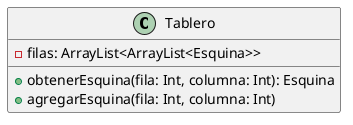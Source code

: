 @startuml

    class Tablero {
         -filas: ArrayList<ArrayList<Esquina>>
         +obtenerEsquina(fila: Int, columna: Int): Esquina
         +agregarEsquina(fila: Int, columna: Int)
    }

@enduml